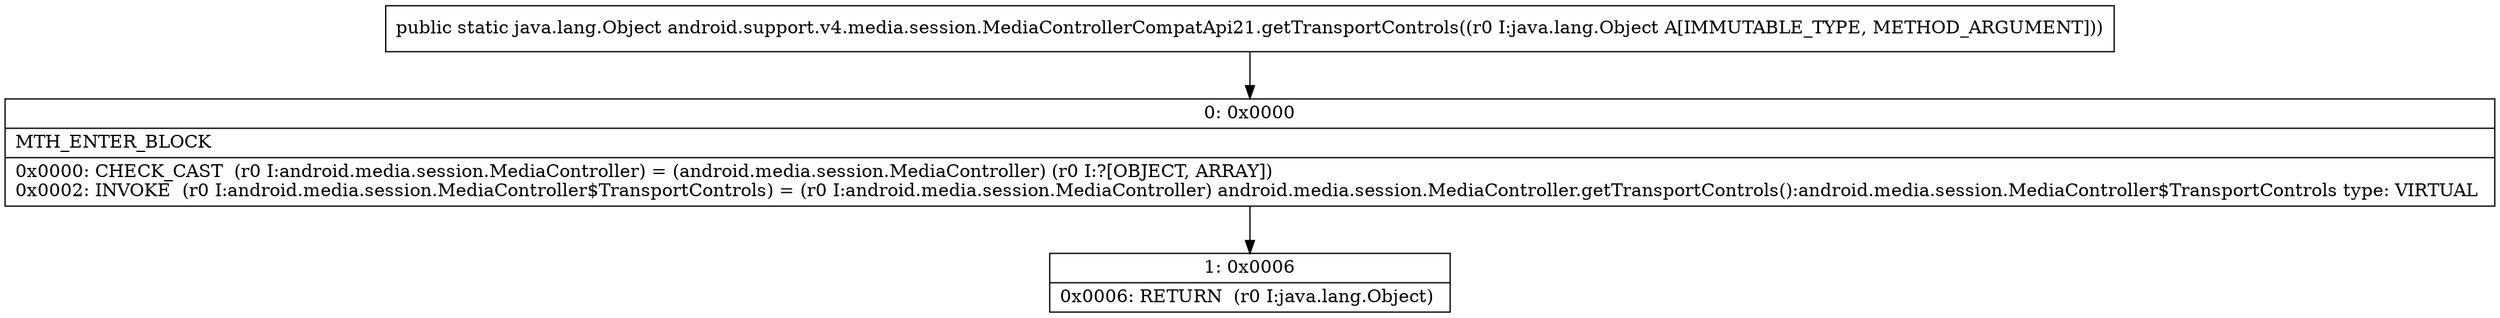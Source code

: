 digraph "CFG forandroid.support.v4.media.session.MediaControllerCompatApi21.getTransportControls(Ljava\/lang\/Object;)Ljava\/lang\/Object;" {
Node_0 [shape=record,label="{0\:\ 0x0000|MTH_ENTER_BLOCK\l|0x0000: CHECK_CAST  (r0 I:android.media.session.MediaController) = (android.media.session.MediaController) (r0 I:?[OBJECT, ARRAY]) \l0x0002: INVOKE  (r0 I:android.media.session.MediaController$TransportControls) = (r0 I:android.media.session.MediaController) android.media.session.MediaController.getTransportControls():android.media.session.MediaController$TransportControls type: VIRTUAL \l}"];
Node_1 [shape=record,label="{1\:\ 0x0006|0x0006: RETURN  (r0 I:java.lang.Object) \l}"];
MethodNode[shape=record,label="{public static java.lang.Object android.support.v4.media.session.MediaControllerCompatApi21.getTransportControls((r0 I:java.lang.Object A[IMMUTABLE_TYPE, METHOD_ARGUMENT])) }"];
MethodNode -> Node_0;
Node_0 -> Node_1;
}

